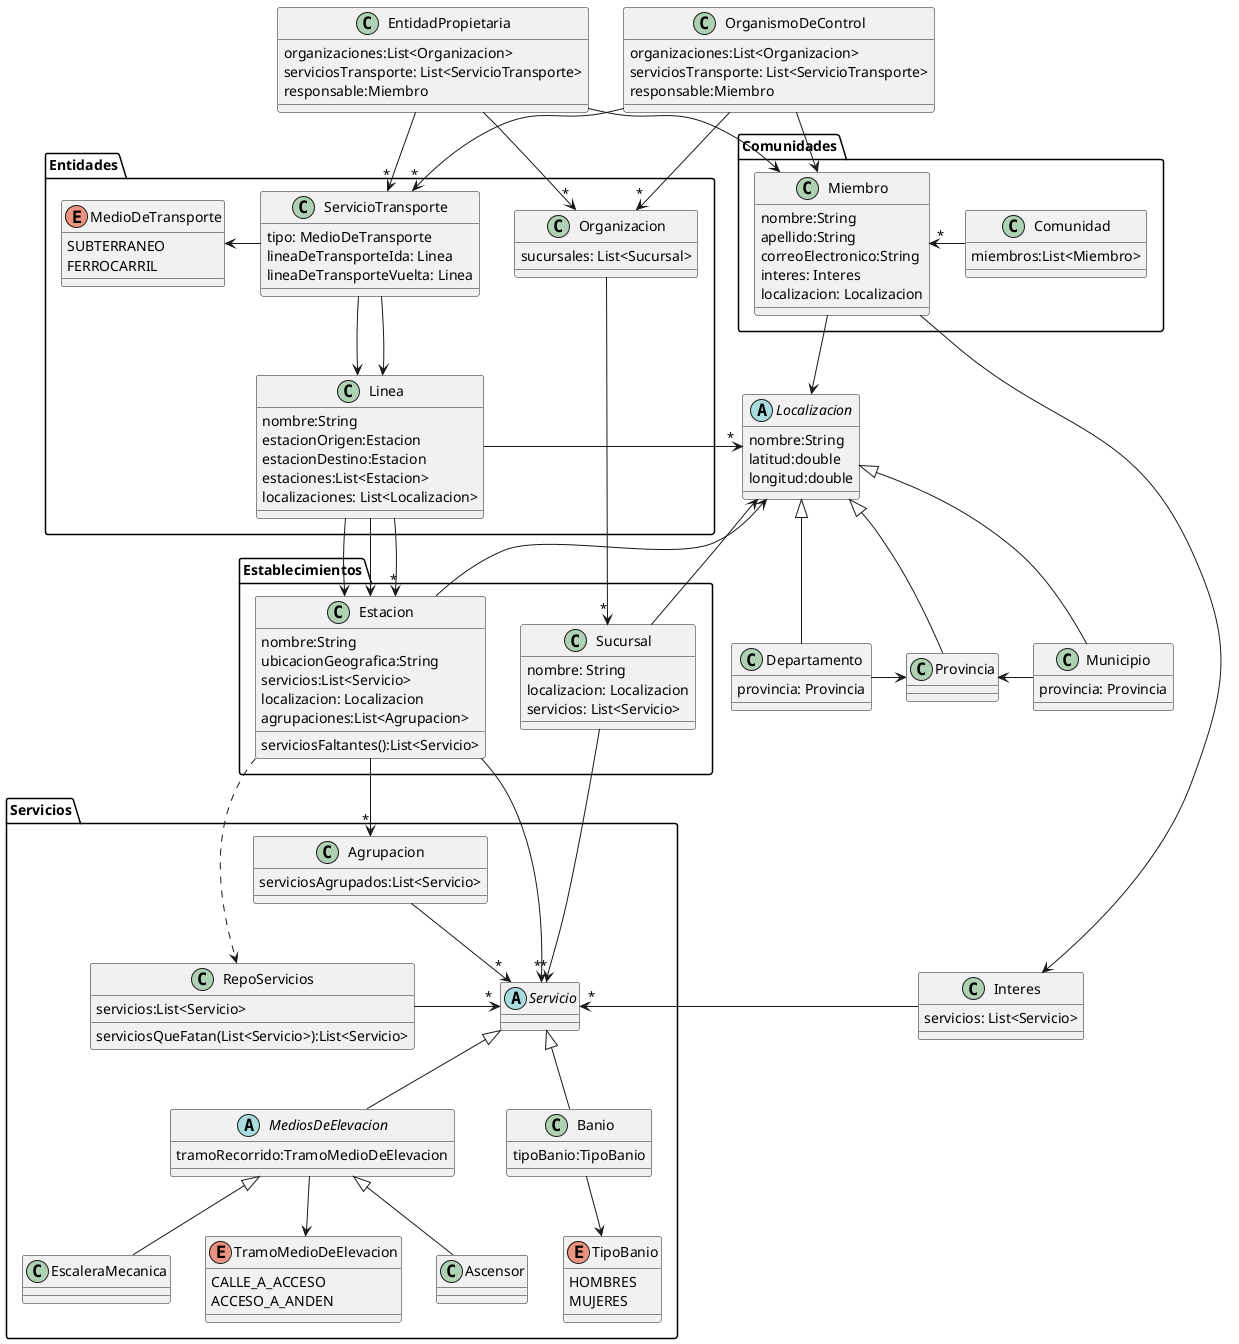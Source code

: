 @startuml
'https://plantuml.com/class-diagram

package Entidades{

    class Organizacion{
        sucursales: List<Sucursal>
    }

    class ServicioTransporte{
        tipo: MedioDeTransporte
        lineaDeTransporteIda: Linea
        lineaDeTransporteVuelta: Linea
    }

    enum MedioDeTransporte{
        SUBTERRANEO
        FERROCARRIL
    }

    class Linea{
        nombre:String
        estacionOrigen:Estacion
        estacionDestino:Estacion
        estaciones:List<Estacion>
        localizaciones: List<Localizacion>
    }

    ServicioTransporte -left-> MedioDeTransporte
    ServicioTransporte --> Linea
    ServicioTransporte --> Linea
}

package Establecimientos {

  class Sucursal{
     nombre: String
     localizacion: Localizacion
     servicios: List<Servicio>
  }

  class Estacion{
     nombre:String
     ubicacionGeografica:String
     servicios:List<Servicio>
     localizacion: Localizacion
     agrupaciones:List<Agrupacion>
     serviciosFaltantes():List<Servicio>
  }
}


package Servicios {
  class RepoServicios{
      servicios:List<Servicio>
      serviciosQueFatan(List<Servicio>):List<Servicio>
  }
  class Agrupacion{
      serviciosAgrupados:List<Servicio>
  }
  abstract class Servicio{
  }

  abstract class MediosDeElevacion{
    tramoRecorrido:TramoMedioDeElevacion
  }

  enum TramoMedioDeElevacion{
    CALLE_A_ACCESO
    ACCESO_A_ANDEN
  }

  class Ascensor{
  }

  class EscaleraMecanica{
  }

  class Banio{
    tipoBanio:TipoBanio
  }

  enum TipoBanio{
    HOMBRES
    MUJERES
  }

'Relaciones de servicios
    RepoServicios -left->"*" Servicio
    Estacion -->"*" Servicio
    Estacion -->"*" Agrupacion
    Agrupacion -->"*" Servicio
    MediosDeElevacion -up-|> Servicio
    MediosDeElevacion --> TramoMedioDeElevacion
    Ascensor -up-|> MediosDeElevacion
    EscaleraMecanica -up-|> MediosDeElevacion
    Banio -up-|> Servicio
    Banio -down-> TipoBanio
}

package Comunidades{
    class Comunidad{
        miembros:List<Miembro>
    }
    class Miembro{
        nombre:String
        apellido:String
        correoElectronico:String
        interes: Interes
        localizacion: Localizacion
    }
    Comunidad -left->"*" Miembro
}

class EntidadPropietaria{
    organizaciones:List<Organizacion>
    serviciosTransporte: List<ServicioTransporte>
    responsable:Miembro
}

class OrganismoDeControl{
    organizaciones:List<Organizacion>
    serviciosTransporte: List<ServicioTransporte>
    responsable:Miembro
}

class Interes{
    servicios: List<Servicio>
}

abstract class Localizacion {
    nombre:String
    latitud:double
    longitud:double
}

class Municipio{
    provincia: Provincia
}

class Provincia{}

class Departamento{
    provincia: Provincia
}

Miembro-up->Localizacion
Municipio-up-|>Localizacion
Provincia-up-|>Localizacion
Departamento-up-|>Localizacion
Municipio-left->Provincia
Departamento-right->Provincia

Linea-left->"*"Localizacion
Sucursal-->Localizacion
Sucursal-->"*"Servicio
Estacion-->Localizacion

Miembro-->Interes
Interes-left->"*"Servicio

EntidadPropietaria-->"*"Organizacion
EntidadPropietaria-->"*"ServicioTransporte
EntidadPropietaria-down->Miembro
OrganismoDeControl-->"*"Organizacion
OrganismoDeControl-->"*"ServicioTransporte
OrganismoDeControl-up->Miembro

Estacion..>RepoServicios
Organizacion -->"*" Sucursal
Linea --> Estacion
Linea --> Estacion
Linea -->"*" Estacion

@enduml
